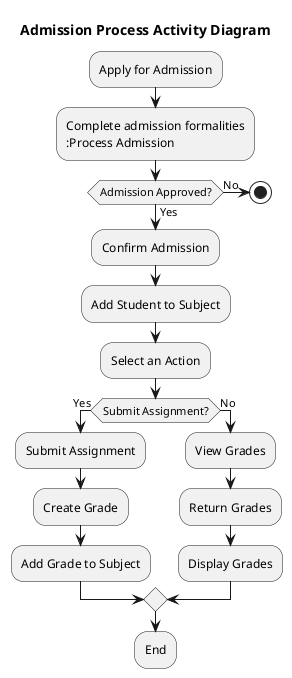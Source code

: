 @startuml Activity

title Admission Process Activity Diagram

:Apply for Admission;
:Complete admission formalities
:Process Admission;
if (Admission Approved?) then (Yes)
    :Confirm Admission;
else (No)
    stop
endif

:Add Student to Subject;

:Select an Action;
if (Submit Assignment?) then (Yes)
    :Submit Assignment;
    :Create Grade;
    :Add Grade to Subject;
else (No)
     :View Grades;
     :Return Grades;
     :Display Grades;
endif

:End;
@enduml